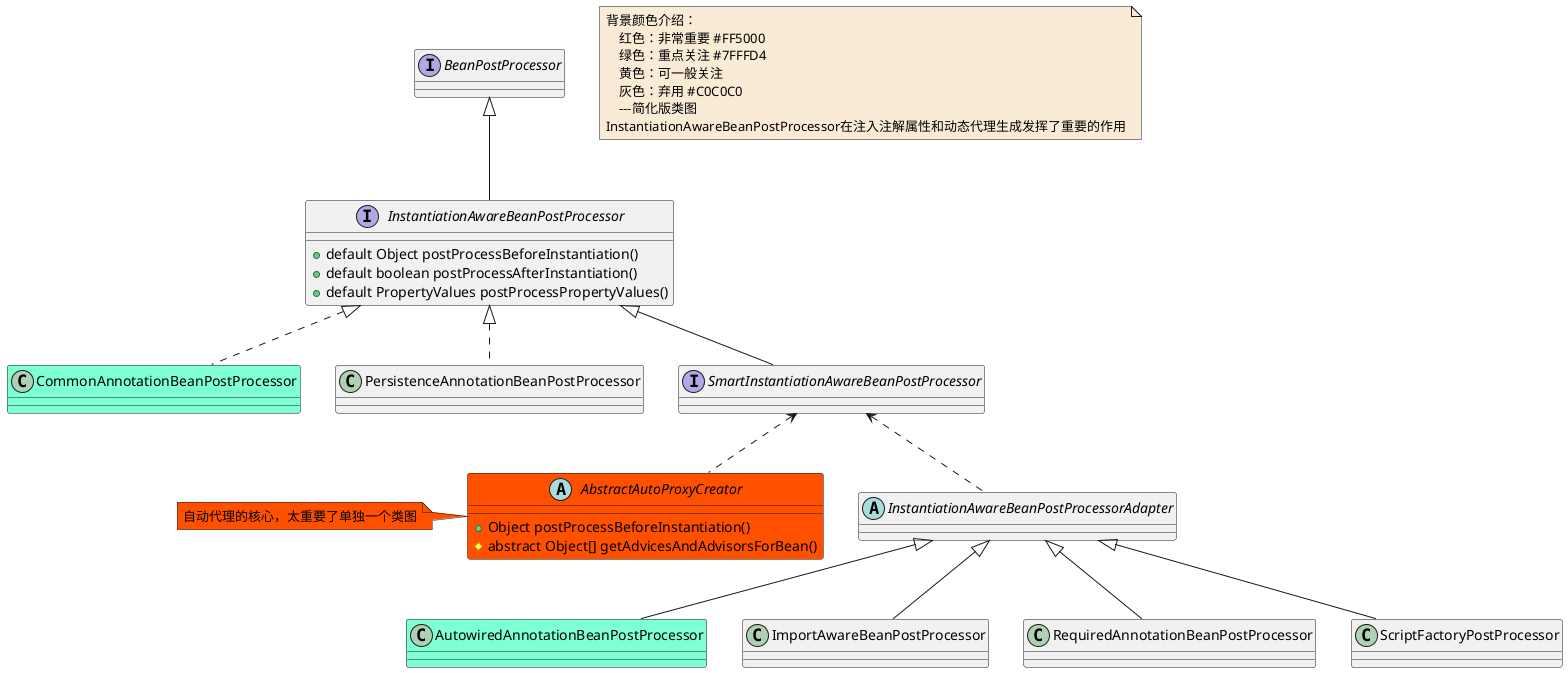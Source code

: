 @startuml

note  as N1 #FAEBD7
    背景颜色介绍：
        红色：非常重要 #FF5000
        绿色：重点关注 #7FFFD4
        黄色：可一般关注
        灰色：弃用 #C0C0C0
        ---简化版类图
    InstantiationAwareBeanPostProcessor在注入注解属性和动态代理生成发挥了重要的作用
end note

interface InstantiationAwareBeanPostProcessor
InstantiationAwareBeanPostProcessor : +default Object postProcessBeforeInstantiation()
InstantiationAwareBeanPostProcessor : +default boolean postProcessAfterInstantiation()
InstantiationAwareBeanPostProcessor : +default PropertyValues postProcessPropertyValues()
abstract class AbstractAutoProxyCreator #FF5000
AbstractAutoProxyCreator : +Object postProcessBeforeInstantiation()
AbstractAutoProxyCreator : #abstract Object[] getAdvicesAndAdvisorsForBean()
note left #FF5000: 自动代理的核心，太重要了单独一个类图
class AutowiredAnnotationBeanPostProcessor #7FFFD4
interface BeanPostProcessor
class CommonAnnotationBeanPostProcessor #7FFFD4
class ImportAwareBeanPostProcessor
abstract class InstantiationAwareBeanPostProcessorAdapter
class PersistenceAnnotationBeanPostProcessor
class RequiredAnnotationBeanPostProcessor
class ScriptFactoryPostProcessor
interface SmartInstantiationAwareBeanPostProcessor



BeanPostProcessor <|-- InstantiationAwareBeanPostProcessor



InstantiationAwareBeanPostProcessor <|.. CommonAnnotationBeanPostProcessor
InstantiationAwareBeanPostProcessor <|.. PersistenceAnnotationBeanPostProcessor
InstantiationAwareBeanPostProcessor <|-- SmartInstantiationAwareBeanPostProcessor

InstantiationAwareBeanPostProcessorAdapter <|-- AutowiredAnnotationBeanPostProcessor
InstantiationAwareBeanPostProcessorAdapter <|-- ImportAwareBeanPostProcessor
InstantiationAwareBeanPostProcessorAdapter <|-- RequiredAnnotationBeanPostProcessor
InstantiationAwareBeanPostProcessorAdapter <|-- ScriptFactoryPostProcessor



SmartInstantiationAwareBeanPostProcessor <.. AbstractAutoProxyCreator
SmartInstantiationAwareBeanPostProcessor <.. InstantiationAwareBeanPostProcessorAdapter

@enduml
